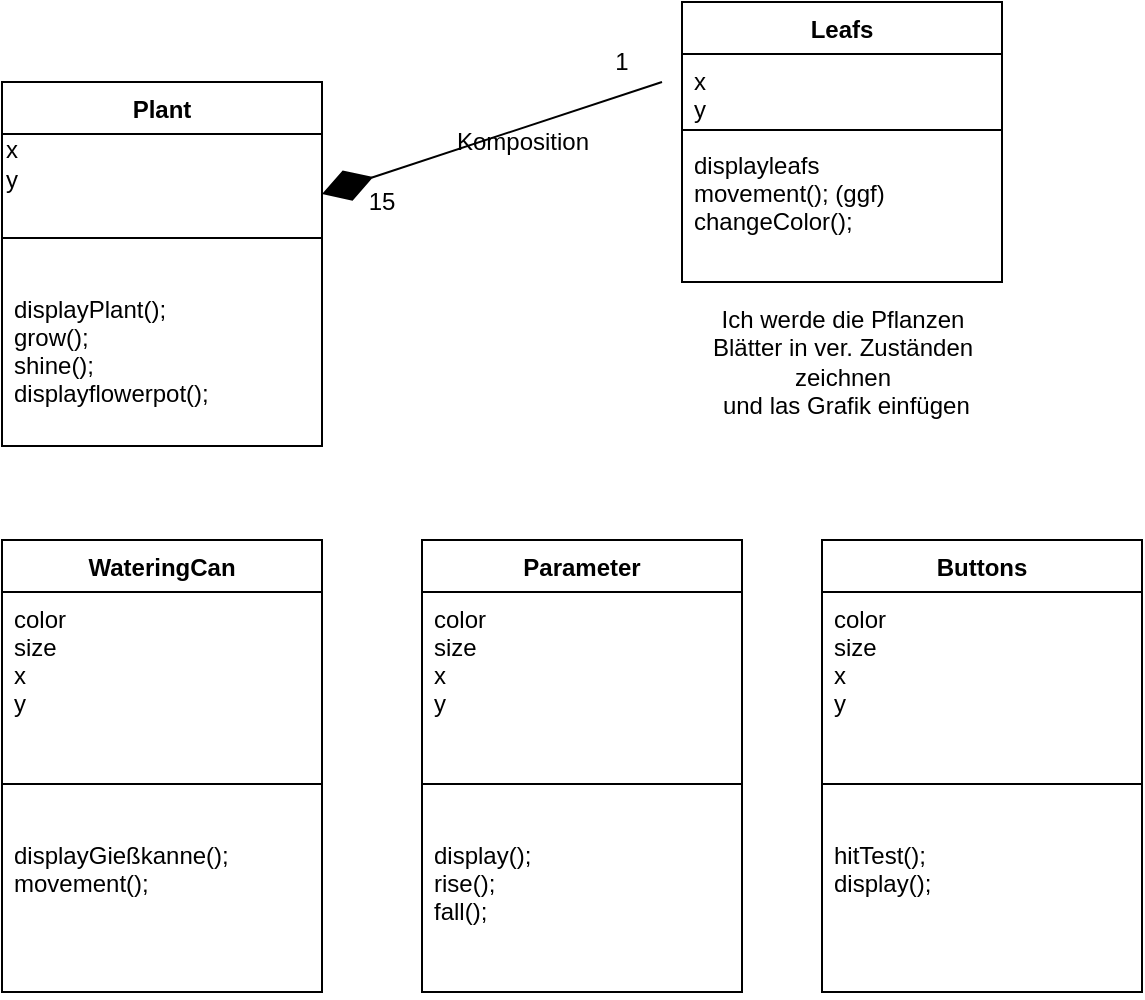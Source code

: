 <mxfile version="14.7.4" type="device"><diagram id="C5RBs43oDa-KdzZeNtuy" name="Page-1"><mxGraphModel dx="1021" dy="529" grid="1" gridSize="10" guides="1" tooltips="1" connect="1" arrows="1" fold="1" page="1" pageScale="1" pageWidth="827" pageHeight="1169" math="0" shadow="0"><root><mxCell id="WIyWlLk6GJQsqaUBKTNV-0"/><mxCell id="WIyWlLk6GJQsqaUBKTNV-1" parent="WIyWlLk6GJQsqaUBKTNV-0"/><mxCell id="ekiVIHEqqGS8Hm2zgunF-0" value="Plant" style="swimlane;fontStyle=1;align=center;verticalAlign=top;childLayout=stackLayout;horizontal=1;startSize=26;horizontalStack=0;resizeParent=1;resizeParentMax=0;resizeLast=0;collapsible=1;marginBottom=0;" parent="WIyWlLk6GJQsqaUBKTNV-1" vertex="1"><mxGeometry x="170" y="130" width="160" height="182" as="geometry"/></mxCell><mxCell id="rwkU2XvUcAOQ1vr266Fo-6" value="x&lt;br&gt;y" style="text;html=1;align=left;verticalAlign=middle;resizable=0;points=[];autosize=1;strokeColor=none;" vertex="1" parent="ekiVIHEqqGS8Hm2zgunF-0"><mxGeometry y="26" width="160" height="30" as="geometry"/></mxCell><mxCell id="ekiVIHEqqGS8Hm2zgunF-2" value="" style="line;strokeWidth=1;fillColor=none;align=left;verticalAlign=middle;spacingTop=-1;spacingLeft=3;spacingRight=3;rotatable=0;labelPosition=right;points=[];portConstraint=eastwest;" parent="ekiVIHEqqGS8Hm2zgunF-0" vertex="1"><mxGeometry y="56" width="160" height="44" as="geometry"/></mxCell><mxCell id="ekiVIHEqqGS8Hm2zgunF-3" value="displayPlant();&#10;grow();&#10;shine();&#10;displayflowerpot();&#10;" style="text;strokeColor=none;fillColor=none;align=left;verticalAlign=top;spacingLeft=4;spacingRight=4;overflow=hidden;rotatable=0;points=[[0,0.5],[1,0.5]];portConstraint=eastwest;" parent="ekiVIHEqqGS8Hm2zgunF-0" vertex="1"><mxGeometry y="100" width="160" height="82" as="geometry"/></mxCell><mxCell id="4hd4sl-7XTyuPBSXLgH4-0" value="Leafs" style="swimlane;fontStyle=1;align=center;verticalAlign=top;childLayout=stackLayout;horizontal=1;startSize=26;horizontalStack=0;resizeParent=1;resizeParentMax=0;resizeLast=0;collapsible=1;marginBottom=0;" parent="WIyWlLk6GJQsqaUBKTNV-1" vertex="1"><mxGeometry x="510" y="90" width="160" height="140" as="geometry"/></mxCell><mxCell id="4hd4sl-7XTyuPBSXLgH4-1" value="x&#10;y" style="text;strokeColor=none;fillColor=none;align=left;verticalAlign=top;spacingLeft=4;spacingRight=4;overflow=hidden;rotatable=0;points=[[0,0.5],[1,0.5]];portConstraint=eastwest;" parent="4hd4sl-7XTyuPBSXLgH4-0" vertex="1"><mxGeometry y="26" width="160" height="34" as="geometry"/></mxCell><mxCell id="4hd4sl-7XTyuPBSXLgH4-2" value="" style="line;strokeWidth=1;fillColor=none;align=left;verticalAlign=middle;spacingTop=-1;spacingLeft=3;spacingRight=3;rotatable=0;labelPosition=right;points=[];portConstraint=eastwest;" parent="4hd4sl-7XTyuPBSXLgH4-0" vertex="1"><mxGeometry y="60" width="160" height="8" as="geometry"/></mxCell><mxCell id="4hd4sl-7XTyuPBSXLgH4-3" value="displayleafs&#10;movement(); (ggf)&#10;changeColor();" style="text;strokeColor=none;fillColor=none;align=left;verticalAlign=top;spacingLeft=4;spacingRight=4;overflow=hidden;rotatable=0;points=[[0,0.5],[1,0.5]];portConstraint=eastwest;" parent="4hd4sl-7XTyuPBSXLgH4-0" vertex="1"><mxGeometry y="68" width="160" height="72" as="geometry"/></mxCell><mxCell id="4hd4sl-7XTyuPBSXLgH4-10" value="15" style="text;html=1;strokeColor=none;fillColor=none;align=center;verticalAlign=middle;whiteSpace=wrap;rounded=0;" parent="WIyWlLk6GJQsqaUBKTNV-1" vertex="1"><mxGeometry x="340" y="180" width="40" height="20" as="geometry"/></mxCell><mxCell id="4hd4sl-7XTyuPBSXLgH4-11" value="Komposition" style="text;html=1;align=center;verticalAlign=middle;resizable=0;points=[];autosize=1;strokeColor=none;" parent="WIyWlLk6GJQsqaUBKTNV-1" vertex="1"><mxGeometry x="390" y="150" width="80" height="20" as="geometry"/></mxCell><mxCell id="4hd4sl-7XTyuPBSXLgH4-18" value="WateringCan" style="swimlane;fontStyle=1;align=center;verticalAlign=top;childLayout=stackLayout;horizontal=1;startSize=26;horizontalStack=0;resizeParent=1;resizeParentMax=0;resizeLast=0;collapsible=1;marginBottom=0;" parent="WIyWlLk6GJQsqaUBKTNV-1" vertex="1"><mxGeometry x="170" y="359" width="160" height="226" as="geometry"/></mxCell><mxCell id="4hd4sl-7XTyuPBSXLgH4-22" value="color&#10;size&#10;x&#10;y&#10;" style="text;strokeColor=none;fillColor=none;align=left;verticalAlign=top;spacingLeft=4;spacingRight=4;overflow=hidden;rotatable=0;points=[[0,0.5],[1,0.5]];portConstraint=eastwest;" parent="4hd4sl-7XTyuPBSXLgH4-18" vertex="1"><mxGeometry y="26" width="160" height="74" as="geometry"/></mxCell><mxCell id="4hd4sl-7XTyuPBSXLgH4-19" value="" style="line;strokeWidth=1;fillColor=none;align=left;verticalAlign=middle;spacingTop=-1;spacingLeft=3;spacingRight=3;rotatable=0;labelPosition=right;points=[];portConstraint=eastwest;" parent="4hd4sl-7XTyuPBSXLgH4-18" vertex="1"><mxGeometry y="100" width="160" height="44" as="geometry"/></mxCell><mxCell id="4hd4sl-7XTyuPBSXLgH4-20" value="displayGießkanne();&#10;movement();" style="text;strokeColor=none;fillColor=none;align=left;verticalAlign=top;spacingLeft=4;spacingRight=4;overflow=hidden;rotatable=0;points=[[0,0.5],[1,0.5]];portConstraint=eastwest;" parent="4hd4sl-7XTyuPBSXLgH4-18" vertex="1"><mxGeometry y="144" width="160" height="82" as="geometry"/></mxCell><mxCell id="4hd4sl-7XTyuPBSXLgH4-23" value="Parameter" style="swimlane;fontStyle=1;align=center;verticalAlign=top;childLayout=stackLayout;horizontal=1;startSize=26;horizontalStack=0;resizeParent=1;resizeParentMax=0;resizeLast=0;collapsible=1;marginBottom=0;" parent="WIyWlLk6GJQsqaUBKTNV-1" vertex="1"><mxGeometry x="380" y="359" width="160" height="226" as="geometry"/></mxCell><mxCell id="4hd4sl-7XTyuPBSXLgH4-24" value="color&#10;size&#10;x&#10;y&#10;" style="text;strokeColor=none;fillColor=none;align=left;verticalAlign=top;spacingLeft=4;spacingRight=4;overflow=hidden;rotatable=0;points=[[0,0.5],[1,0.5]];portConstraint=eastwest;" parent="4hd4sl-7XTyuPBSXLgH4-23" vertex="1"><mxGeometry y="26" width="160" height="74" as="geometry"/></mxCell><mxCell id="4hd4sl-7XTyuPBSXLgH4-25" value="" style="line;strokeWidth=1;fillColor=none;align=left;verticalAlign=middle;spacingTop=-1;spacingLeft=3;spacingRight=3;rotatable=0;labelPosition=right;points=[];portConstraint=eastwest;" parent="4hd4sl-7XTyuPBSXLgH4-23" vertex="1"><mxGeometry y="100" width="160" height="44" as="geometry"/></mxCell><mxCell id="4hd4sl-7XTyuPBSXLgH4-26" value="display();&#10;rise();&#10;fall();" style="text;strokeColor=none;fillColor=none;align=left;verticalAlign=top;spacingLeft=4;spacingRight=4;overflow=hidden;rotatable=0;points=[[0,0.5],[1,0.5]];portConstraint=eastwest;" parent="4hd4sl-7XTyuPBSXLgH4-23" vertex="1"><mxGeometry y="144" width="160" height="82" as="geometry"/></mxCell><mxCell id="rwkU2XvUcAOQ1vr266Fo-4" value="" style="endArrow=diamondThin;endFill=1;endSize=24;html=1;" edge="1" parent="WIyWlLk6GJQsqaUBKTNV-1"><mxGeometry width="160" relative="1" as="geometry"><mxPoint x="500" y="130" as="sourcePoint"/><mxPoint x="330" y="186" as="targetPoint"/></mxGeometry></mxCell><mxCell id="rwkU2XvUcAOQ1vr266Fo-5" value="1" style="text;html=1;strokeColor=none;fillColor=none;align=center;verticalAlign=middle;whiteSpace=wrap;rounded=0;" vertex="1" parent="WIyWlLk6GJQsqaUBKTNV-1"><mxGeometry x="460" y="110" width="40" height="20" as="geometry"/></mxCell><mxCell id="rwkU2XvUcAOQ1vr266Fo-11" value="Buttons" style="swimlane;fontStyle=1;align=center;verticalAlign=top;childLayout=stackLayout;horizontal=1;startSize=26;horizontalStack=0;resizeParent=1;resizeParentMax=0;resizeLast=0;collapsible=1;marginBottom=0;" vertex="1" parent="WIyWlLk6GJQsqaUBKTNV-1"><mxGeometry x="580" y="359" width="160" height="226" as="geometry"/></mxCell><mxCell id="rwkU2XvUcAOQ1vr266Fo-12" value="color&#10;size&#10;x&#10;y&#10;" style="text;strokeColor=none;fillColor=none;align=left;verticalAlign=top;spacingLeft=4;spacingRight=4;overflow=hidden;rotatable=0;points=[[0,0.5],[1,0.5]];portConstraint=eastwest;" vertex="1" parent="rwkU2XvUcAOQ1vr266Fo-11"><mxGeometry y="26" width="160" height="74" as="geometry"/></mxCell><mxCell id="rwkU2XvUcAOQ1vr266Fo-13" value="" style="line;strokeWidth=1;fillColor=none;align=left;verticalAlign=middle;spacingTop=-1;spacingLeft=3;spacingRight=3;rotatable=0;labelPosition=right;points=[];portConstraint=eastwest;" vertex="1" parent="rwkU2XvUcAOQ1vr266Fo-11"><mxGeometry y="100" width="160" height="44" as="geometry"/></mxCell><mxCell id="rwkU2XvUcAOQ1vr266Fo-14" value="hitTest();&#10;display();" style="text;strokeColor=none;fillColor=none;align=left;verticalAlign=top;spacingLeft=4;spacingRight=4;overflow=hidden;rotatable=0;points=[[0,0.5],[1,0.5]];portConstraint=eastwest;" vertex="1" parent="rwkU2XvUcAOQ1vr266Fo-11"><mxGeometry y="144" width="160" height="82" as="geometry"/></mxCell><mxCell id="rwkU2XvUcAOQ1vr266Fo-16" value="Ich werde die Pflanzen &lt;br&gt;Blätter in ver. Zuständen &lt;br&gt;zeichnen&lt;br&gt;&amp;nbsp;und las Grafik einfügen" style="text;html=1;align=center;verticalAlign=middle;resizable=0;points=[];autosize=1;strokeColor=none;" vertex="1" parent="WIyWlLk6GJQsqaUBKTNV-1"><mxGeometry x="515" y="240" width="150" height="60" as="geometry"/></mxCell></root></mxGraphModel></diagram></mxfile>